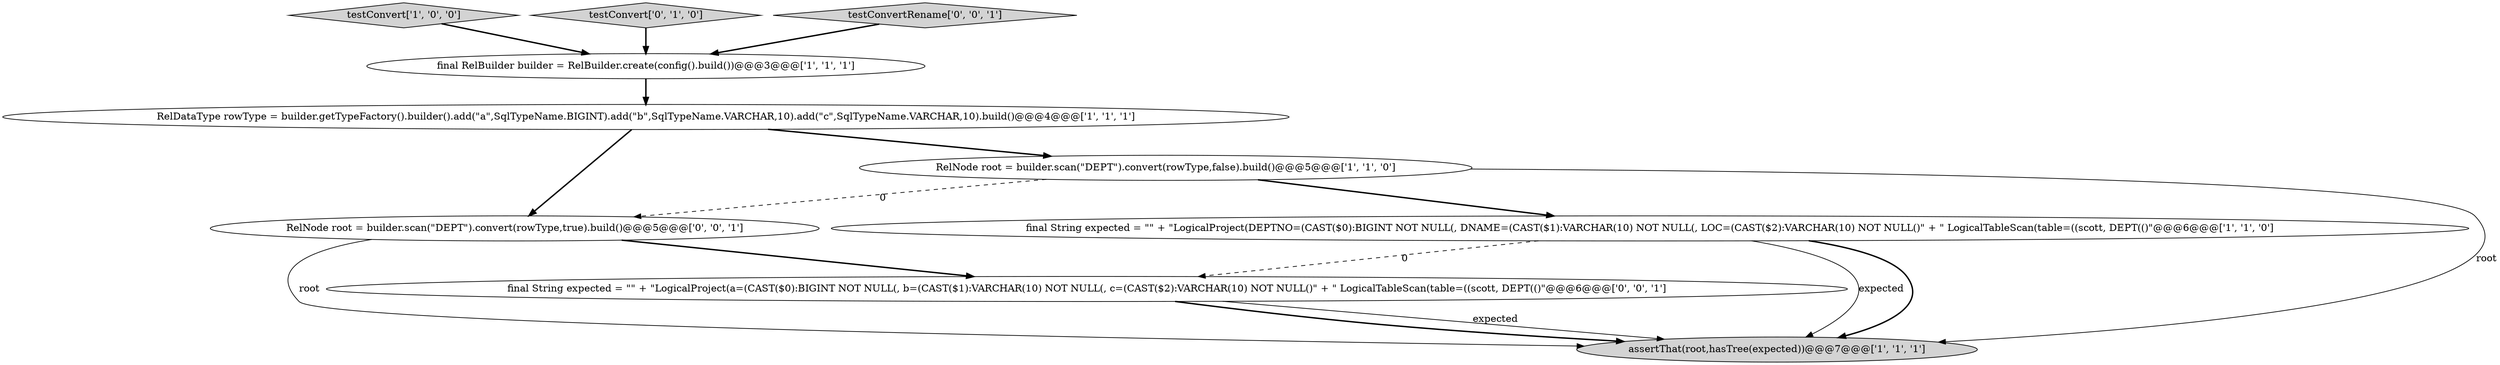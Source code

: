 digraph {
8 [style = filled, label = "RelNode root = builder.scan(\"DEPT\").convert(rowType,true).build()@@@5@@@['0', '0', '1']", fillcolor = white, shape = ellipse image = "AAA0AAABBB3BBB"];
2 [style = filled, label = "final String expected = \"\" + \"LogicalProject(DEPTNO=(CAST($0):BIGINT NOT NULL(, DNAME=(CAST($1):VARCHAR(10) NOT NULL(, LOC=(CAST($2):VARCHAR(10) NOT NULL()\" + \" LogicalTableScan(table=((scott, DEPT(()\"@@@6@@@['1', '1', '0']", fillcolor = white, shape = ellipse image = "AAA0AAABBB1BBB"];
5 [style = filled, label = "testConvert['1', '0', '0']", fillcolor = lightgray, shape = diamond image = "AAA0AAABBB1BBB"];
1 [style = filled, label = "final RelBuilder builder = RelBuilder.create(config().build())@@@3@@@['1', '1', '1']", fillcolor = white, shape = ellipse image = "AAA0AAABBB1BBB"];
0 [style = filled, label = "assertThat(root,hasTree(expected))@@@7@@@['1', '1', '1']", fillcolor = lightgray, shape = ellipse image = "AAA0AAABBB1BBB"];
6 [style = filled, label = "testConvert['0', '1', '0']", fillcolor = lightgray, shape = diamond image = "AAA0AAABBB2BBB"];
3 [style = filled, label = "RelNode root = builder.scan(\"DEPT\").convert(rowType,false).build()@@@5@@@['1', '1', '0']", fillcolor = white, shape = ellipse image = "AAA0AAABBB1BBB"];
4 [style = filled, label = "RelDataType rowType = builder.getTypeFactory().builder().add(\"a\",SqlTypeName.BIGINT).add(\"b\",SqlTypeName.VARCHAR,10).add(\"c\",SqlTypeName.VARCHAR,10).build()@@@4@@@['1', '1', '1']", fillcolor = white, shape = ellipse image = "AAA0AAABBB1BBB"];
7 [style = filled, label = "final String expected = \"\" + \"LogicalProject(a=(CAST($0):BIGINT NOT NULL(, b=(CAST($1):VARCHAR(10) NOT NULL(, c=(CAST($2):VARCHAR(10) NOT NULL()\" + \" LogicalTableScan(table=((scott, DEPT(()\"@@@6@@@['0', '0', '1']", fillcolor = white, shape = ellipse image = "AAA0AAABBB3BBB"];
9 [style = filled, label = "testConvertRename['0', '0', '1']", fillcolor = lightgray, shape = diamond image = "AAA0AAABBB3BBB"];
2->0 [style = solid, label="expected"];
3->8 [style = dashed, label="0"];
6->1 [style = bold, label=""];
5->1 [style = bold, label=""];
4->3 [style = bold, label=""];
1->4 [style = bold, label=""];
4->8 [style = bold, label=""];
2->0 [style = bold, label=""];
7->0 [style = bold, label=""];
3->2 [style = bold, label=""];
9->1 [style = bold, label=""];
2->7 [style = dashed, label="0"];
8->0 [style = solid, label="root"];
7->0 [style = solid, label="expected"];
8->7 [style = bold, label=""];
3->0 [style = solid, label="root"];
}
